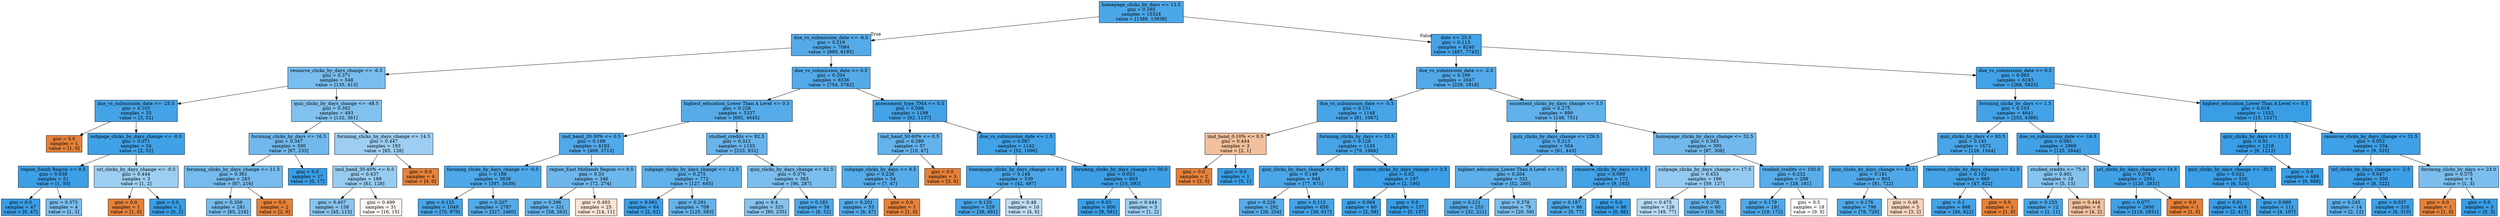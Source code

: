 digraph Tree {
node [shape=box, style="filled", color="black"] ;
0 [label="homepage_clicks_by_days <= 13.5\ngini = 0.165\nsamples = 15324\nvalue = [1386, 13938]", fillcolor="#399de5e6"] ;
1 [label="due_vs_submission_date <= -6.5\ngini = 0.219\nsamples = 7084\nvalue = [889, 6195]", fillcolor="#399de5da"] ;
0 -> 1 [labeldistance=2.5, labelangle=45, headlabel="True"] ;
2 [label="resource_clicks_by_days_change <= -6.5\ngini = 0.371\nsamples = 548\nvalue = [135, 413]", fillcolor="#399de5ac"] ;
1 -> 2 ;
3 [label="due_vs_submission_date <= -25.0\ngini = 0.103\nsamples = 55\nvalue = [3, 52]", fillcolor="#399de5f0"] ;
2 -> 3 ;
4 [label="gini = 0.0\nsamples = 1\nvalue = [1, 0]", fillcolor="#e58139ff"] ;
3 -> 4 ;
5 [label="subpage_clicks_by_days_change <= -0.5\ngini = 0.071\nsamples = 54\nvalue = [2, 52]", fillcolor="#399de5f5"] ;
3 -> 5 ;
6 [label="region_South Region <= 0.5\ngini = 0.038\nsamples = 51\nvalue = [1, 50]", fillcolor="#399de5fa"] ;
5 -> 6 ;
7 [label="gini = 0.0\nsamples = 47\nvalue = [0, 47]", fillcolor="#399de5ff"] ;
6 -> 7 ;
8 [label="gini = 0.375\nsamples = 4\nvalue = [1, 3]", fillcolor="#399de5aa"] ;
6 -> 8 ;
9 [label="url_clicks_by_days_change <= -0.5\ngini = 0.444\nsamples = 3\nvalue = [1, 2]", fillcolor="#399de57f"] ;
5 -> 9 ;
10 [label="gini = 0.0\nsamples = 1\nvalue = [1, 0]", fillcolor="#e58139ff"] ;
9 -> 10 ;
11 [label="gini = 0.0\nsamples = 2\nvalue = [0, 2]", fillcolor="#399de5ff"] ;
9 -> 11 ;
12 [label="quiz_clicks_by_days_change <= -48.5\ngini = 0.392\nsamples = 493\nvalue = [132, 361]", fillcolor="#399de5a2"] ;
2 -> 12 ;
13 [label="forumng_clicks_by_days <= 16.5\ngini = 0.347\nsamples = 300\nvalue = [67, 233]", fillcolor="#399de5b6"] ;
12 -> 13 ;
14 [label="forumng_clicks_by_days_change <= 11.5\ngini = 0.361\nsamples = 283\nvalue = [67, 216]", fillcolor="#399de5b0"] ;
13 -> 14 ;
15 [label="gini = 0.356\nsamples = 281\nvalue = [65, 216]", fillcolor="#399de5b2"] ;
14 -> 15 ;
16 [label="gini = 0.0\nsamples = 2\nvalue = [2, 0]", fillcolor="#e58139ff"] ;
14 -> 16 ;
17 [label="gini = 0.0\nsamples = 17\nvalue = [0, 17]", fillcolor="#399de5ff"] ;
13 -> 17 ;
18 [label="forumng_clicks_by_days_change <= 14.5\ngini = 0.447\nsamples = 193\nvalue = [65, 128]", fillcolor="#399de57e"] ;
12 -> 18 ;
19 [label="imd_band_30-40% <= 0.5\ngini = 0.437\nsamples = 189\nvalue = [61, 128]", fillcolor="#399de585"] ;
18 -> 19 ;
20 [label="gini = 0.407\nsamples = 158\nvalue = [45, 113]", fillcolor="#399de599"] ;
19 -> 20 ;
21 [label="gini = 0.499\nsamples = 31\nvalue = [16, 15]", fillcolor="#e5813910"] ;
19 -> 21 ;
22 [label="gini = 0.0\nsamples = 4\nvalue = [4, 0]", fillcolor="#e58139ff"] ;
18 -> 22 ;
23 [label="due_vs_submission_date <= 0.5\ngini = 0.204\nsamples = 6536\nvalue = [754, 5782]", fillcolor="#399de5de"] ;
1 -> 23 ;
24 [label="highest_education_Lower Than A Level <= 0.5\ngini = 0.226\nsamples = 5337\nvalue = [692, 4645]", fillcolor="#399de5d9"] ;
23 -> 24 ;
25 [label="imd_band_20-30% <= 0.5\ngini = 0.199\nsamples = 4182\nvalue = [469, 3713]", fillcolor="#399de5df"] ;
24 -> 25 ;
26 [label="forumng_clicks_by_days_change <= -0.5\ngini = 0.186\nsamples = 3836\nvalue = [397, 3439]", fillcolor="#399de5e2"] ;
25 -> 26 ;
27 [label="gini = 0.125\nsamples = 1049\nvalue = [70, 979]", fillcolor="#399de5ed"] ;
26 -> 27 ;
28 [label="gini = 0.207\nsamples = 2787\nvalue = [327, 2460]", fillcolor="#399de5dd"] ;
26 -> 28 ;
29 [label="region_East Midlands Region <= 0.5\ngini = 0.33\nsamples = 346\nvalue = [72, 274]", fillcolor="#399de5bc"] ;
25 -> 29 ;
30 [label="gini = 0.296\nsamples = 321\nvalue = [58, 263]", fillcolor="#399de5c7"] ;
29 -> 30 ;
31 [label="gini = 0.493\nsamples = 25\nvalue = [14, 11]", fillcolor="#e5813937"] ;
29 -> 31 ;
32 [label="studied_credits <= 82.5\ngini = 0.312\nsamples = 1155\nvalue = [223, 932]", fillcolor="#399de5c2"] ;
24 -> 32 ;
33 [label="subpage_clicks_by_days_change <= -12.5\ngini = 0.275\nsamples = 772\nvalue = [127, 645]", fillcolor="#399de5cd"] ;
32 -> 33 ;
34 [label="gini = 0.061\nsamples = 64\nvalue = [2, 62]", fillcolor="#399de5f7"] ;
33 -> 34 ;
35 [label="gini = 0.291\nsamples = 708\nvalue = [125, 583]", fillcolor="#399de5c8"] ;
33 -> 35 ;
36 [label="quiz_clicks_by_days_change <= 92.5\ngini = 0.376\nsamples = 383\nvalue = [96, 287]", fillcolor="#399de5aa"] ;
32 -> 36 ;
37 [label="gini = 0.4\nsamples = 325\nvalue = [90, 235]", fillcolor="#399de59d"] ;
36 -> 37 ;
38 [label="gini = 0.185\nsamples = 58\nvalue = [6, 52]", fillcolor="#399de5e2"] ;
36 -> 38 ;
39 [label="assessment_type_TMA <= 0.5\ngini = 0.098\nsamples = 1199\nvalue = [62, 1137]", fillcolor="#399de5f1"] ;
23 -> 39 ;
40 [label="imd_band_50-60% <= 0.5\ngini = 0.289\nsamples = 57\nvalue = [10, 47]", fillcolor="#399de5c9"] ;
39 -> 40 ;
41 [label="subpage_clicks_by_days <= 8.5\ngini = 0.226\nsamples = 54\nvalue = [7, 47]", fillcolor="#399de5d9"] ;
40 -> 41 ;
42 [label="gini = 0.201\nsamples = 53\nvalue = [6, 47]", fillcolor="#399de5de"] ;
41 -> 42 ;
43 [label="gini = 0.0\nsamples = 1\nvalue = [1, 0]", fillcolor="#e58139ff"] ;
41 -> 43 ;
44 [label="gini = 0.0\nsamples = 3\nvalue = [3, 0]", fillcolor="#e58139ff"] ;
40 -> 44 ;
45 [label="due_vs_submission_date <= 1.5\ngini = 0.087\nsamples = 1142\nvalue = [52, 1090]", fillcolor="#399de5f3"] ;
39 -> 45 ;
46 [label="homepage_clicks_by_days_change <= 8.5\ngini = 0.144\nsamples = 539\nvalue = [42, 497]", fillcolor="#399de5e9"] ;
45 -> 46 ;
47 [label="gini = 0.133\nsamples = 529\nvalue = [38, 491]", fillcolor="#399de5eb"] ;
46 -> 47 ;
48 [label="gini = 0.48\nsamples = 10\nvalue = [4, 6]", fillcolor="#399de555"] ;
46 -> 48 ;
49 [label="forumng_clicks_by_days_change <= 50.0\ngini = 0.033\nsamples = 603\nvalue = [10, 593]", fillcolor="#399de5fb"] ;
45 -> 49 ;
50 [label="gini = 0.03\nsamples = 600\nvalue = [9, 591]", fillcolor="#399de5fb"] ;
49 -> 50 ;
51 [label="gini = 0.444\nsamples = 3\nvalue = [1, 2]", fillcolor="#399de57f"] ;
49 -> 51 ;
52 [label="date <= 25.0\ngini = 0.113\nsamples = 8240\nvalue = [497, 7743]", fillcolor="#399de5ef"] ;
0 -> 52 [labeldistance=2.5, labelangle=-45, headlabel="False"] ;
53 [label="due_vs_submission_date <= -2.5\ngini = 0.199\nsamples = 2047\nvalue = [229, 1818]", fillcolor="#399de5df"] ;
52 -> 53 ;
54 [label="due_vs_submission_date <= -5.5\ngini = 0.131\nsamples = 1148\nvalue = [81, 1067]", fillcolor="#399de5ec"] ;
53 -> 54 ;
55 [label="imd_band_0-10% <= 0.5\ngini = 0.444\nsamples = 3\nvalue = [2, 1]", fillcolor="#e581397f"] ;
54 -> 55 ;
56 [label="gini = 0.0\nsamples = 2\nvalue = [2, 0]", fillcolor="#e58139ff"] ;
55 -> 56 ;
57 [label="gini = 0.0\nsamples = 1\nvalue = [0, 1]", fillcolor="#399de5ff"] ;
55 -> 57 ;
58 [label="forumng_clicks_by_days <= 53.5\ngini = 0.128\nsamples = 1145\nvalue = [79, 1066]", fillcolor="#399de5ec"] ;
54 -> 58 ;
59 [label="quiz_clicks_by_days_change <= 80.5\ngini = 0.149\nsamples = 948\nvalue = [77, 871]", fillcolor="#399de5e8"] ;
58 -> 59 ;
60 [label="gini = 0.226\nsamples = 292\nvalue = [38, 254]", fillcolor="#399de5d9"] ;
59 -> 60 ;
61 [label="gini = 0.112\nsamples = 656\nvalue = [39, 617]", fillcolor="#399de5ef"] ;
59 -> 61 ;
62 [label="resource_clicks_by_days_change <= 3.5\ngini = 0.02\nsamples = 197\nvalue = [2, 195]", fillcolor="#399de5fc"] ;
58 -> 62 ;
63 [label="gini = 0.064\nsamples = 60\nvalue = [2, 58]", fillcolor="#399de5f6"] ;
62 -> 63 ;
64 [label="gini = 0.0\nsamples = 137\nvalue = [0, 137]", fillcolor="#399de5ff"] ;
62 -> 64 ;
65 [label="oucontent_clicks_by_days_change <= 5.5\ngini = 0.275\nsamples = 899\nvalue = [148, 751]", fillcolor="#399de5cd"] ;
53 -> 65 ;
66 [label="quiz_clicks_by_days_change <= 126.5\ngini = 0.213\nsamples = 504\nvalue = [61, 443]", fillcolor="#399de5dc"] ;
65 -> 66 ;
67 [label="highest_education_Lower Than A Level <= 0.5\ngini = 0.264\nsamples = 332\nvalue = [52, 280]", fillcolor="#399de5d0"] ;
66 -> 67 ;
68 [label="gini = 0.221\nsamples = 253\nvalue = [32, 221]", fillcolor="#399de5da"] ;
67 -> 68 ;
69 [label="gini = 0.378\nsamples = 79\nvalue = [20, 59]", fillcolor="#399de5a9"] ;
67 -> 69 ;
70 [label="resource_clicks_by_days <= 5.5\ngini = 0.099\nsamples = 172\nvalue = [9, 163]", fillcolor="#399de5f1"] ;
66 -> 70 ;
71 [label="gini = 0.187\nsamples = 86\nvalue = [9, 77]", fillcolor="#399de5e1"] ;
70 -> 71 ;
72 [label="gini = 0.0\nsamples = 86\nvalue = [0, 86]", fillcolor="#399de5ff"] ;
70 -> 72 ;
73 [label="homepage_clicks_by_days_change <= 32.5\ngini = 0.343\nsamples = 395\nvalue = [87, 308]", fillcolor="#399de5b7"] ;
65 -> 73 ;
74 [label="subpage_clicks_by_days_change <= 17.5\ngini = 0.433\nsamples = 186\nvalue = [59, 127]", fillcolor="#399de589"] ;
73 -> 74 ;
75 [label="gini = 0.475\nsamples = 126\nvalue = [49, 77]", fillcolor="#399de55d"] ;
74 -> 75 ;
76 [label="gini = 0.278\nsamples = 60\nvalue = [10, 50]", fillcolor="#399de5cc"] ;
74 -> 76 ;
77 [label="studied_credits <= 105.0\ngini = 0.232\nsamples = 209\nvalue = [28, 181]", fillcolor="#399de5d8"] ;
73 -> 77 ;
78 [label="gini = 0.179\nsamples = 191\nvalue = [19, 172]", fillcolor="#399de5e3"] ;
77 -> 78 ;
79 [label="gini = 0.5\nsamples = 18\nvalue = [9, 9]", fillcolor="#e5813900"] ;
77 -> 79 ;
80 [label="due_vs_submission_date <= 0.5\ngini = 0.083\nsamples = 6193\nvalue = [268, 5925]", fillcolor="#399de5f3"] ;
52 -> 80 ;
81 [label="forumng_clicks_by_days <= 1.5\ngini = 0.103\nsamples = 4641\nvalue = [253, 4388]", fillcolor="#399de5f0"] ;
80 -> 81 ;
82 [label="quiz_clicks_by_days <= 83.5\ngini = 0.141\nsamples = 1672\nvalue = [128, 1544]", fillcolor="#399de5ea"] ;
81 -> 82 ;
83 [label="quiz_clicks_by_days_change <= 82.5\ngini = 0.181\nsamples = 803\nvalue = [81, 722]", fillcolor="#399de5e2"] ;
82 -> 83 ;
84 [label="gini = 0.176\nsamples = 798\nvalue = [78, 720]", fillcolor="#399de5e3"] ;
83 -> 84 ;
85 [label="gini = 0.48\nsamples = 5\nvalue = [3, 2]", fillcolor="#e5813955"] ;
83 -> 85 ;
86 [label="resource_clicks_by_days_change <= 42.5\ngini = 0.102\nsamples = 869\nvalue = [47, 822]", fillcolor="#399de5f0"] ;
82 -> 86 ;
87 [label="gini = 0.1\nsamples = 868\nvalue = [46, 822]", fillcolor="#399de5f1"] ;
86 -> 87 ;
88 [label="gini = 0.0\nsamples = 1\nvalue = [1, 0]", fillcolor="#e58139ff"] ;
86 -> 88 ;
89 [label="due_vs_submission_date <= -16.5\ngini = 0.081\nsamples = 2969\nvalue = [125, 2844]", fillcolor="#399de5f4"] ;
81 -> 89 ;
90 [label="studied_credits <= 75.0\ngini = 0.401\nsamples = 18\nvalue = [5, 13]", fillcolor="#399de59d"] ;
89 -> 90 ;
91 [label="gini = 0.153\nsamples = 12\nvalue = [1, 11]", fillcolor="#399de5e8"] ;
90 -> 91 ;
92 [label="gini = 0.444\nsamples = 6\nvalue = [4, 2]", fillcolor="#e581397f"] ;
90 -> 92 ;
93 [label="url_clicks_by_days_change <= 14.5\ngini = 0.078\nsamples = 2951\nvalue = [120, 2831]", fillcolor="#399de5f4"] ;
89 -> 93 ;
94 [label="gini = 0.077\nsamples = 2950\nvalue = [119, 2831]", fillcolor="#399de5f4"] ;
93 -> 94 ;
95 [label="gini = 0.0\nsamples = 1\nvalue = [1, 0]", fillcolor="#e58139ff"] ;
93 -> 95 ;
96 [label="highest_education_Lower Than A Level <= 0.5\ngini = 0.019\nsamples = 1552\nvalue = [15, 1537]", fillcolor="#399de5fd"] ;
80 -> 96 ;
97 [label="quiz_clicks_by_days <= 11.5\ngini = 0.01\nsamples = 1218\nvalue = [6, 1212]", fillcolor="#399de5fe"] ;
96 -> 97 ;
98 [label="quiz_clicks_by_days_change <= -30.5\ngini = 0.022\nsamples = 530\nvalue = [6, 524]", fillcolor="#399de5fc"] ;
97 -> 98 ;
99 [label="gini = 0.01\nsamples = 419\nvalue = [2, 417]", fillcolor="#399de5fe"] ;
98 -> 99 ;
100 [label="gini = 0.069\nsamples = 111\nvalue = [4, 107]", fillcolor="#399de5f5"] ;
98 -> 100 ;
101 [label="gini = 0.0\nsamples = 688\nvalue = [0, 688]", fillcolor="#399de5ff"] ;
97 -> 101 ;
102 [label="resource_clicks_by_days_change <= 31.5\ngini = 0.052\nsamples = 334\nvalue = [9, 325]", fillcolor="#399de5f8"] ;
96 -> 102 ;
103 [label="url_clicks_by_days_change <= -2.5\ngini = 0.047\nsamples = 330\nvalue = [8, 322]", fillcolor="#399de5f9"] ;
102 -> 103 ;
104 [label="gini = 0.245\nsamples = 14\nvalue = [2, 12]", fillcolor="#399de5d4"] ;
103 -> 104 ;
105 [label="gini = 0.037\nsamples = 316\nvalue = [6, 310]", fillcolor="#399de5fa"] ;
103 -> 105 ;
106 [label="forumng_clicks_by_days <= 23.0\ngini = 0.375\nsamples = 4\nvalue = [1, 3]", fillcolor="#399de5aa"] ;
102 -> 106 ;
107 [label="gini = 0.0\nsamples = 1\nvalue = [1, 0]", fillcolor="#e58139ff"] ;
106 -> 107 ;
108 [label="gini = 0.0\nsamples = 3\nvalue = [0, 3]", fillcolor="#399de5ff"] ;
106 -> 108 ;
}